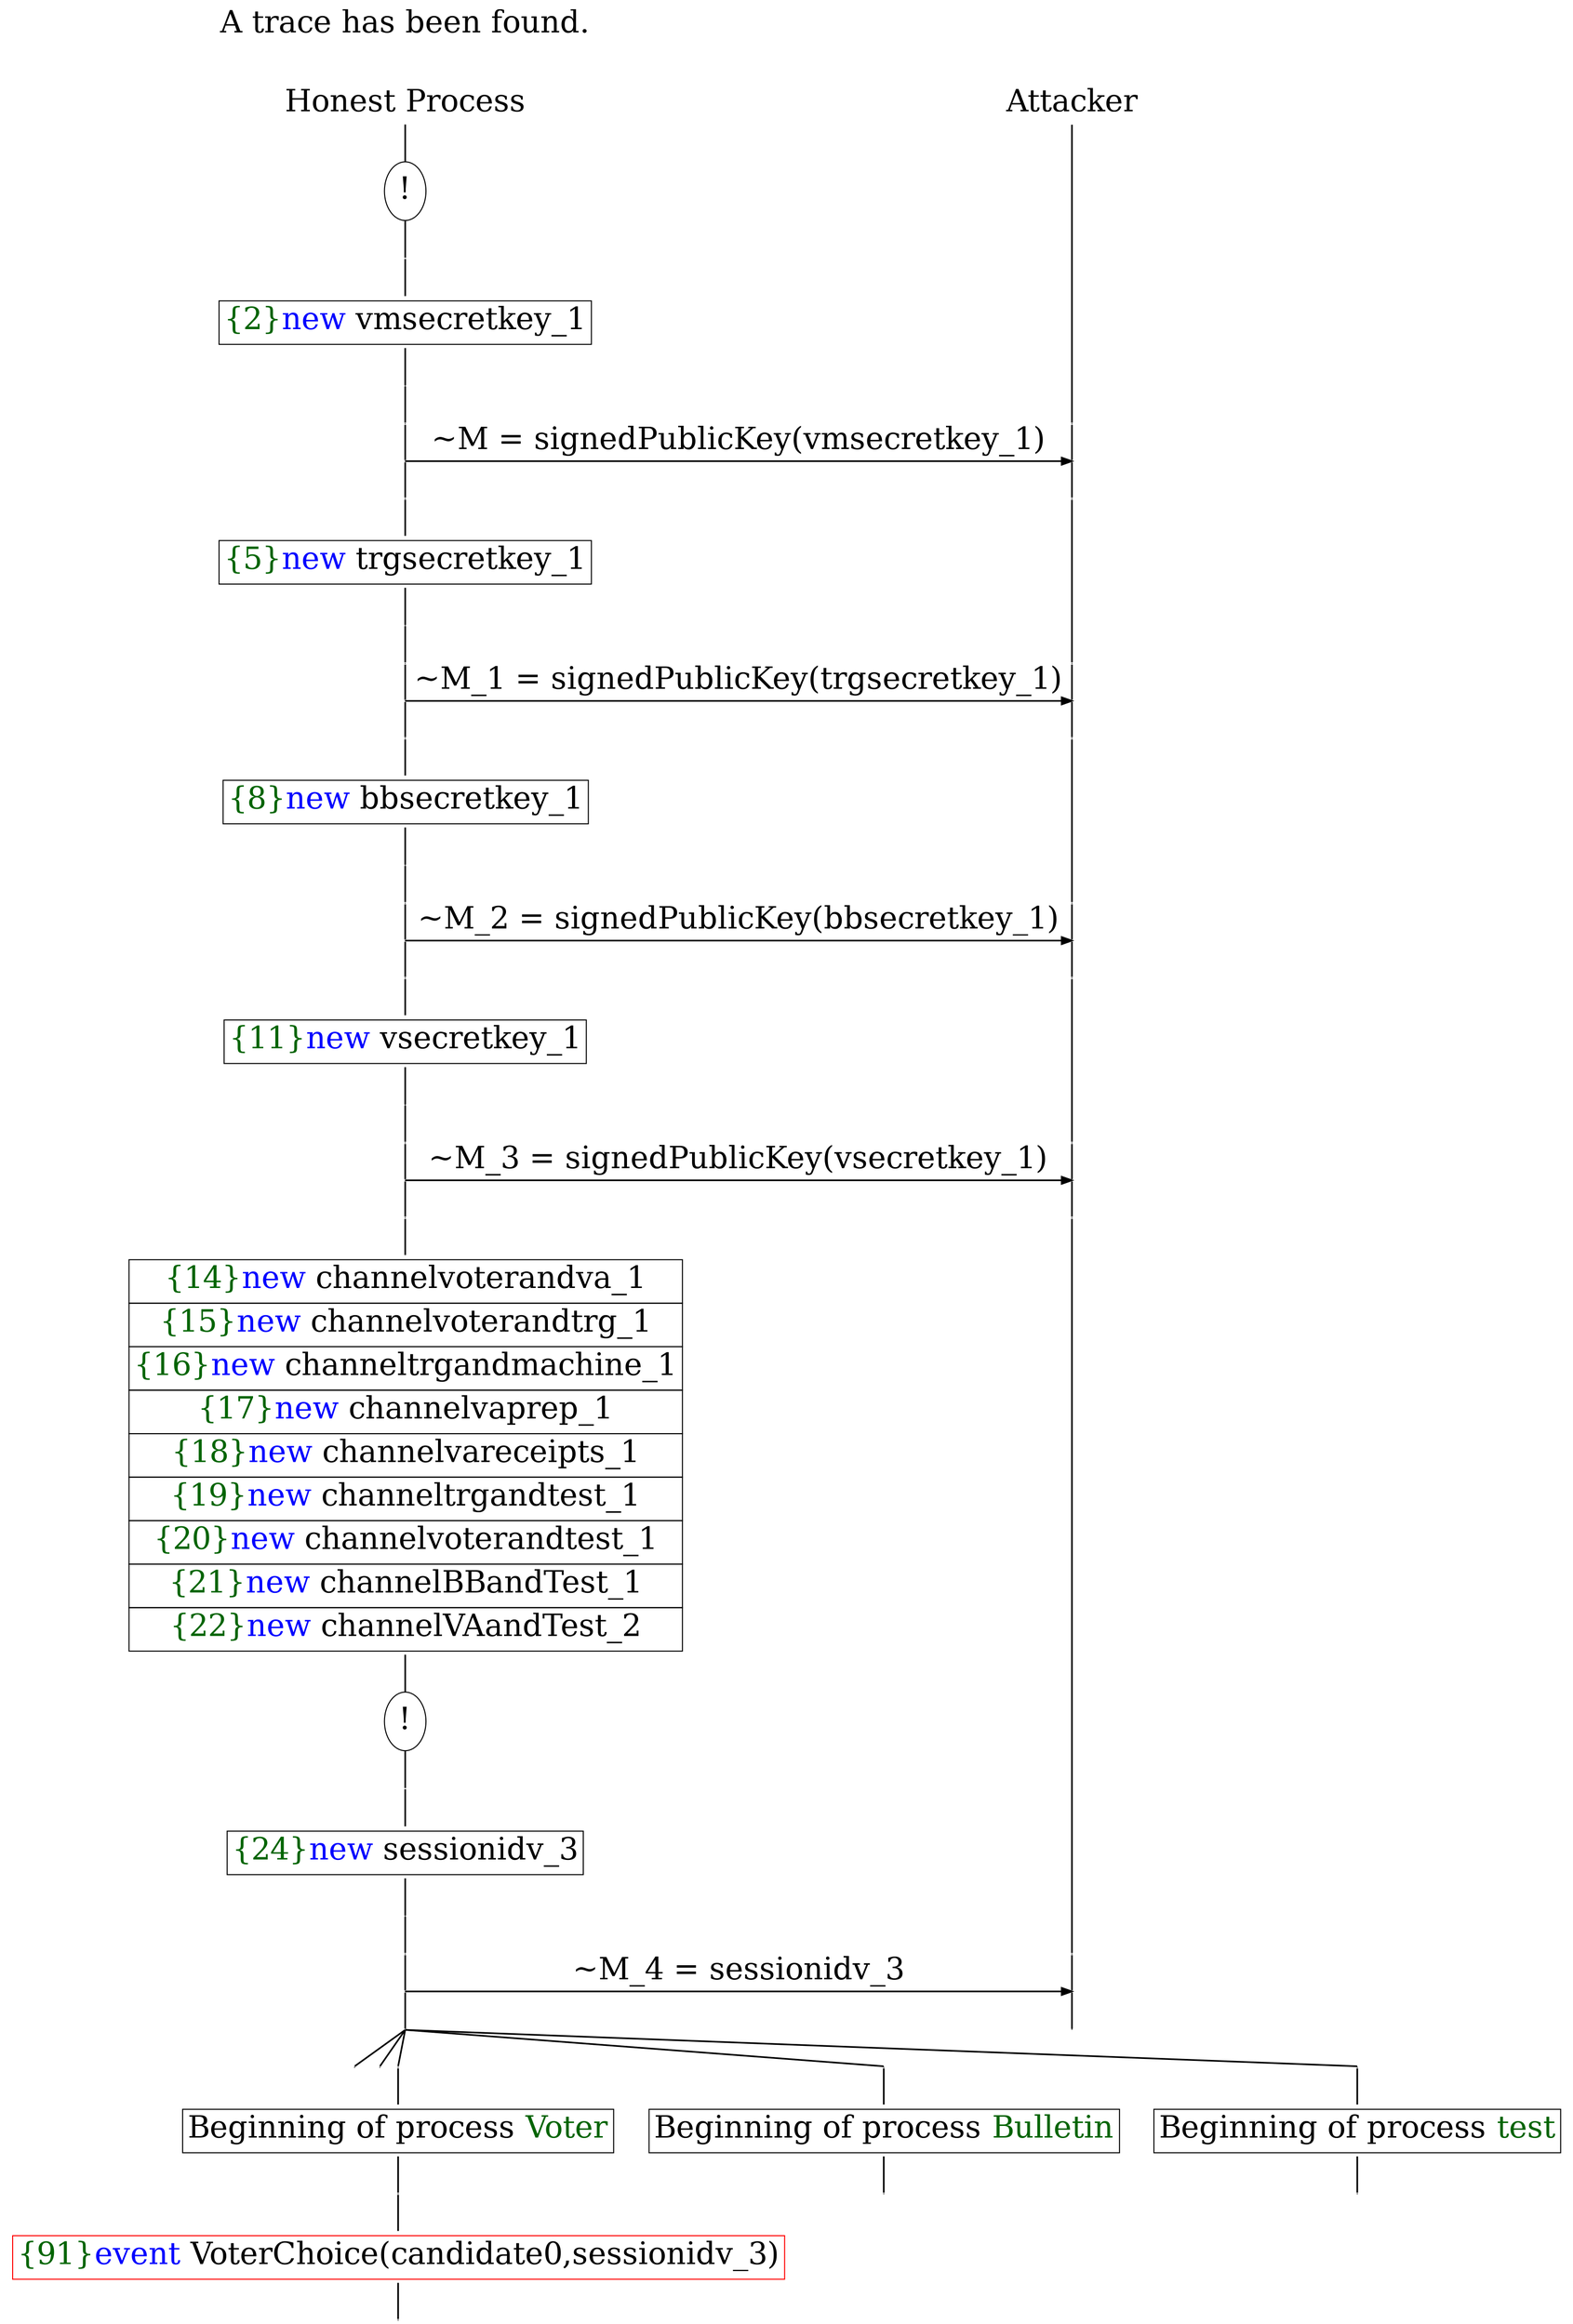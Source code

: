 digraph {
graph [ordering = out]
edge [arrowhead = none, penwidth = 1.6, fontsize = 30]
node [shape = point, width = 0, height = 0, fontsize = 30]
Trace [label = <A trace has been found.<br/>
>, shape = plaintext]
P0__0 [label = "Honest Process", shape = plaintext]
P__0 [label = "Attacker", shape = plaintext]
Trace -> P0__0 [label = "", style = invisible, weight = 100]{rank = same; P0__0 P__0}
P0__0 -> P0__1 [label = <>, weight = 100]
P0__1 [label = "!", shape = ellipse]
P0_0__1 [label = "", fixedsize = false, width = 0, height = 0, shape = none]
P0__1 -> P0_0__1 [label = <>, weight = 100]
P0_0__1 -> P0_0__2 [label = <>, weight = 100]
P0_0__2 [shape = plaintext, label = <<TABLE BORDER="0" CELLBORDER="1" CELLSPACING="0" CELLPADDING="4"> <TR><TD><FONT COLOR="darkgreen">{2}</FONT><FONT COLOR="blue">new </FONT>vmsecretkey_1</TD></TR></TABLE>>]
P0_0__2 -> P0_0__3 [label = <>, weight = 100]
P0_0__3 -> P0_0__4 [label = <>, weight = 100]
P__0 -> P__1 [label = <>, weight = 100]
{rank = same; P__1 P0_0__4}
P0_0__4 -> P0_0__5 [label = <>, weight = 100]
P__1 -> P__2 [label = <>, weight = 100]
{rank = same; P__2 P0_0__5}
P0_0__5 -> P__2 [label = <~M = signedPublicKey(vmsecretkey_1)>, arrowhead = normal]
P0_0__5 -> P0_0__6 [label = <>, weight = 100]
P__2 -> P__3 [label = <>, weight = 100]
{rank = same; P__3 P0_0__6}
P0_0__6 -> P0_0__7 [label = <>, weight = 100]
P0_0__7 [shape = plaintext, label = <<TABLE BORDER="0" CELLBORDER="1" CELLSPACING="0" CELLPADDING="4"> <TR><TD><FONT COLOR="darkgreen">{5}</FONT><FONT COLOR="blue">new </FONT>trgsecretkey_1</TD></TR></TABLE>>]
P0_0__7 -> P0_0__8 [label = <>, weight = 100]
P0_0__8 -> P0_0__9 [label = <>, weight = 100]
P__3 -> P__4 [label = <>, weight = 100]
{rank = same; P__4 P0_0__9}
P0_0__9 -> P0_0__10 [label = <>, weight = 100]
P__4 -> P__5 [label = <>, weight = 100]
{rank = same; P__5 P0_0__10}
P0_0__10 -> P__5 [label = <~M_1 = signedPublicKey(trgsecretkey_1)>, arrowhead = normal]
P0_0__10 -> P0_0__11 [label = <>, weight = 100]
P__5 -> P__6 [label = <>, weight = 100]
{rank = same; P__6 P0_0__11}
P0_0__11 -> P0_0__12 [label = <>, weight = 100]
P0_0__12 [shape = plaintext, label = <<TABLE BORDER="0" CELLBORDER="1" CELLSPACING="0" CELLPADDING="4"> <TR><TD><FONT COLOR="darkgreen">{8}</FONT><FONT COLOR="blue">new </FONT>bbsecretkey_1</TD></TR></TABLE>>]
P0_0__12 -> P0_0__13 [label = <>, weight = 100]
P0_0__13 -> P0_0__14 [label = <>, weight = 100]
P__6 -> P__7 [label = <>, weight = 100]
{rank = same; P__7 P0_0__14}
P0_0__14 -> P0_0__15 [label = <>, weight = 100]
P__7 -> P__8 [label = <>, weight = 100]
{rank = same; P__8 P0_0__15}
P0_0__15 -> P__8 [label = <~M_2 = signedPublicKey(bbsecretkey_1)>, arrowhead = normal]
P0_0__15 -> P0_0__16 [label = <>, weight = 100]
P__8 -> P__9 [label = <>, weight = 100]
{rank = same; P__9 P0_0__16}
P0_0__16 -> P0_0__17 [label = <>, weight = 100]
P0_0__17 [shape = plaintext, label = <<TABLE BORDER="0" CELLBORDER="1" CELLSPACING="0" CELLPADDING="4"> <TR><TD><FONT COLOR="darkgreen">{11}</FONT><FONT COLOR="blue">new </FONT>vsecretkey_1</TD></TR></TABLE>>]
P0_0__17 -> P0_0__18 [label = <>, weight = 100]
P0_0__18 -> P0_0__19 [label = <>, weight = 100]
P__9 -> P__10 [label = <>, weight = 100]
{rank = same; P__10 P0_0__19}
P0_0__19 -> P0_0__20 [label = <>, weight = 100]
P__10 -> P__11 [label = <>, weight = 100]
{rank = same; P__11 P0_0__20}
P0_0__20 -> P__11 [label = <~M_3 = signedPublicKey(vsecretkey_1)>, arrowhead = normal]
P0_0__20 -> P0_0__21 [label = <>, weight = 100]
P__11 -> P__12 [label = <>, weight = 100]
{rank = same; P__12 P0_0__21}
P0_0__21 -> P0_0__22 [label = <>, weight = 100]
P0_0__22 [shape = plaintext, label = <<TABLE BORDER="0" CELLBORDER="1" CELLSPACING="0" CELLPADDING="4"> <TR><TD><FONT COLOR="darkgreen">{14}</FONT><FONT COLOR="blue">new </FONT>channelvoterandva_1</TD></TR><TR><TD><FONT COLOR="darkgreen">{15}</FONT><FONT COLOR="blue">new </FONT>channelvoterandtrg_1</TD></TR><TR><TD><FONT COLOR="darkgreen">{16}</FONT><FONT COLOR="blue">new </FONT>channeltrgandmachine_1</TD></TR><TR><TD><FONT COLOR="darkgreen">{17}</FONT><FONT COLOR="blue">new </FONT>channelvaprep_1</TD></TR><TR><TD><FONT COLOR="darkgreen">{18}</FONT><FONT COLOR="blue">new </FONT>channelvareceipts_1</TD></TR><TR><TD><FONT COLOR="darkgreen">{19}</FONT><FONT COLOR="blue">new </FONT>channeltrgandtest_1</TD></TR><TR><TD><FONT COLOR="darkgreen">{20}</FONT><FONT COLOR="blue">new </FONT>channelvoterandtest_1</TD></TR><TR><TD><FONT COLOR="darkgreen">{21}</FONT><FONT COLOR="blue">new </FONT>channelBBandTest_1</TD></TR><TR><TD><FONT COLOR="darkgreen">{22}</FONT><FONT COLOR="blue">new </FONT>channelVAandTest_2</TD></TR></TABLE>>]
P0_0__22 -> P0_0__23 [label = <>, weight = 100]
P0_0__23 [label = "!", shape = ellipse]
P0_0_0__23 [label = "", fixedsize = false, width = 0, height = 0, shape = none]
P0_0__23 -> P0_0_0__23 [label = <>, weight = 100]
P0_0_0__23 -> P0_0_0__24 [label = <>, weight = 100]
P0_0_0__24 [shape = plaintext, label = <<TABLE BORDER="0" CELLBORDER="1" CELLSPACING="0" CELLPADDING="4"> <TR><TD><FONT COLOR="darkgreen">{24}</FONT><FONT COLOR="blue">new </FONT>sessionidv_3</TD></TR></TABLE>>]
P0_0_0__24 -> P0_0_0__25 [label = <>, weight = 100]
P0_0_0__25 -> P0_0_0__26 [label = <>, weight = 100]
P__12 -> P__13 [label = <>, weight = 100]
{rank = same; P__13 P0_0_0__26}
P0_0_0__26 -> P0_0_0__27 [label = <>, weight = 100]
P__13 -> P__14 [label = <>, weight = 100]
{rank = same; P__14 P0_0_0__27}
P0_0_0__27 -> P__14 [label = <~M_4 = sessionidv_3>, arrowhead = normal]
P0_0_0__27 -> P0_0_0__28 [label = <>, weight = 100]
P__14 -> P__15 [label = <>, weight = 100]
{rank = same; P__15 P0_0_0__28}
/*RPar */
P0_0_0__28 -> P0_0_0_4__28 [label = <>]
P0_0_0__28 -> P0_0_0_3__28 [label = <>]
P0_0_0__28 -> P0_0_0_2__28 [label = <>]
P0_0_0__28 -> P0_0_0_1__28 [label = <>]
P0_0_0__28 -> P0_0_0_0__28 [label = <>]
P0_0_0__28 [label = "", fixedsize = false, width = 0, height = 0, shape = none]
{rank = same; P0_0_0_0__28 P0_0_0_1__28 P0_0_0_2__28 P0_0_0_3__28 P0_0_0_4__28}
P0_0_0_0__28 -> P0_0_0_0__29 [label = <>, weight = 100]
P0_0_0_0__29 [shape = plaintext, label = <<TABLE BORDER="0" CELLBORDER="1" CELLSPACING="0" CELLPADDING="4"> <TR><TD>Beginning of process <FONT COLOR="darkgreen">test</FONT></TD></TR></TABLE>>]
P0_0_0_0__29 -> P0_0_0_0__30 [label = <>, weight = 100]
P0_0_0_1__28 -> P0_0_0_1__29 [label = <>, weight = 100]
P0_0_0_1__29 [shape = plaintext, label = <<TABLE BORDER="0" CELLBORDER="1" CELLSPACING="0" CELLPADDING="4"> <TR><TD>Beginning of process <FONT COLOR="darkgreen">Bulletin</FONT></TD></TR></TABLE>>]
P0_0_0_1__29 -> P0_0_0_1__30 [label = <>, weight = 100]
P0_0_0_2__28 -> P0_0_0_2__29 [label = <>, weight = 100]
P0_0_0_2__29 [shape = plaintext, label = <<TABLE BORDER="0" CELLBORDER="1" CELLSPACING="0" CELLPADDING="4"> <TR><TD>Beginning of process <FONT COLOR="darkgreen">Voter</FONT></TD></TR></TABLE>>]
P0_0_0_2__29 -> P0_0_0_2__30 [label = <>, weight = 100]
P0_0_0_2__30 -> P0_0_0_2__31 [label = <>, weight = 100]
P0_0_0_2__31 [color = red, shape = plaintext, label = <<TABLE BORDER="0" CELLBORDER="1" CELLSPACING="0" CELLPADDING="4"> <TR><TD><FONT COLOR="darkgreen">{91}</FONT><FONT COLOR="blue">event</FONT> VoterChoice(candidate0,sessionidv_3)<br/>
</TD></TR></TABLE>>]
P0_0_0_2__31 -> P0_0_0_2__32 [label = <>, weight = 100]
}